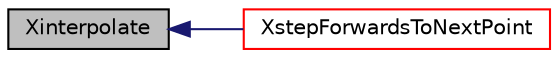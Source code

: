 digraph "Xinterpolate"
{
  bgcolor="transparent";
  edge [fontname="Helvetica",fontsize="10",labelfontname="Helvetica",labelfontsize="10"];
  node [fontname="Helvetica",fontsize="10",shape=record];
  rankdir="LR";
  Node1 [label="Xinterpolate",height=0.2,width=0.4,color="black", fillcolor="grey75", style="filled", fontcolor="black"];
  Node1 -> Node2 [dir="back",color="midnightblue",fontsize="10",style="solid",fontname="Helvetica"];
  Node2 [label="XstepForwardsToNextPoint",height=0.2,width=0.4,color="red",URL="$a10974.html#a7b65ae9bf8a1a81d91a44bab30ee3dce"];
}
